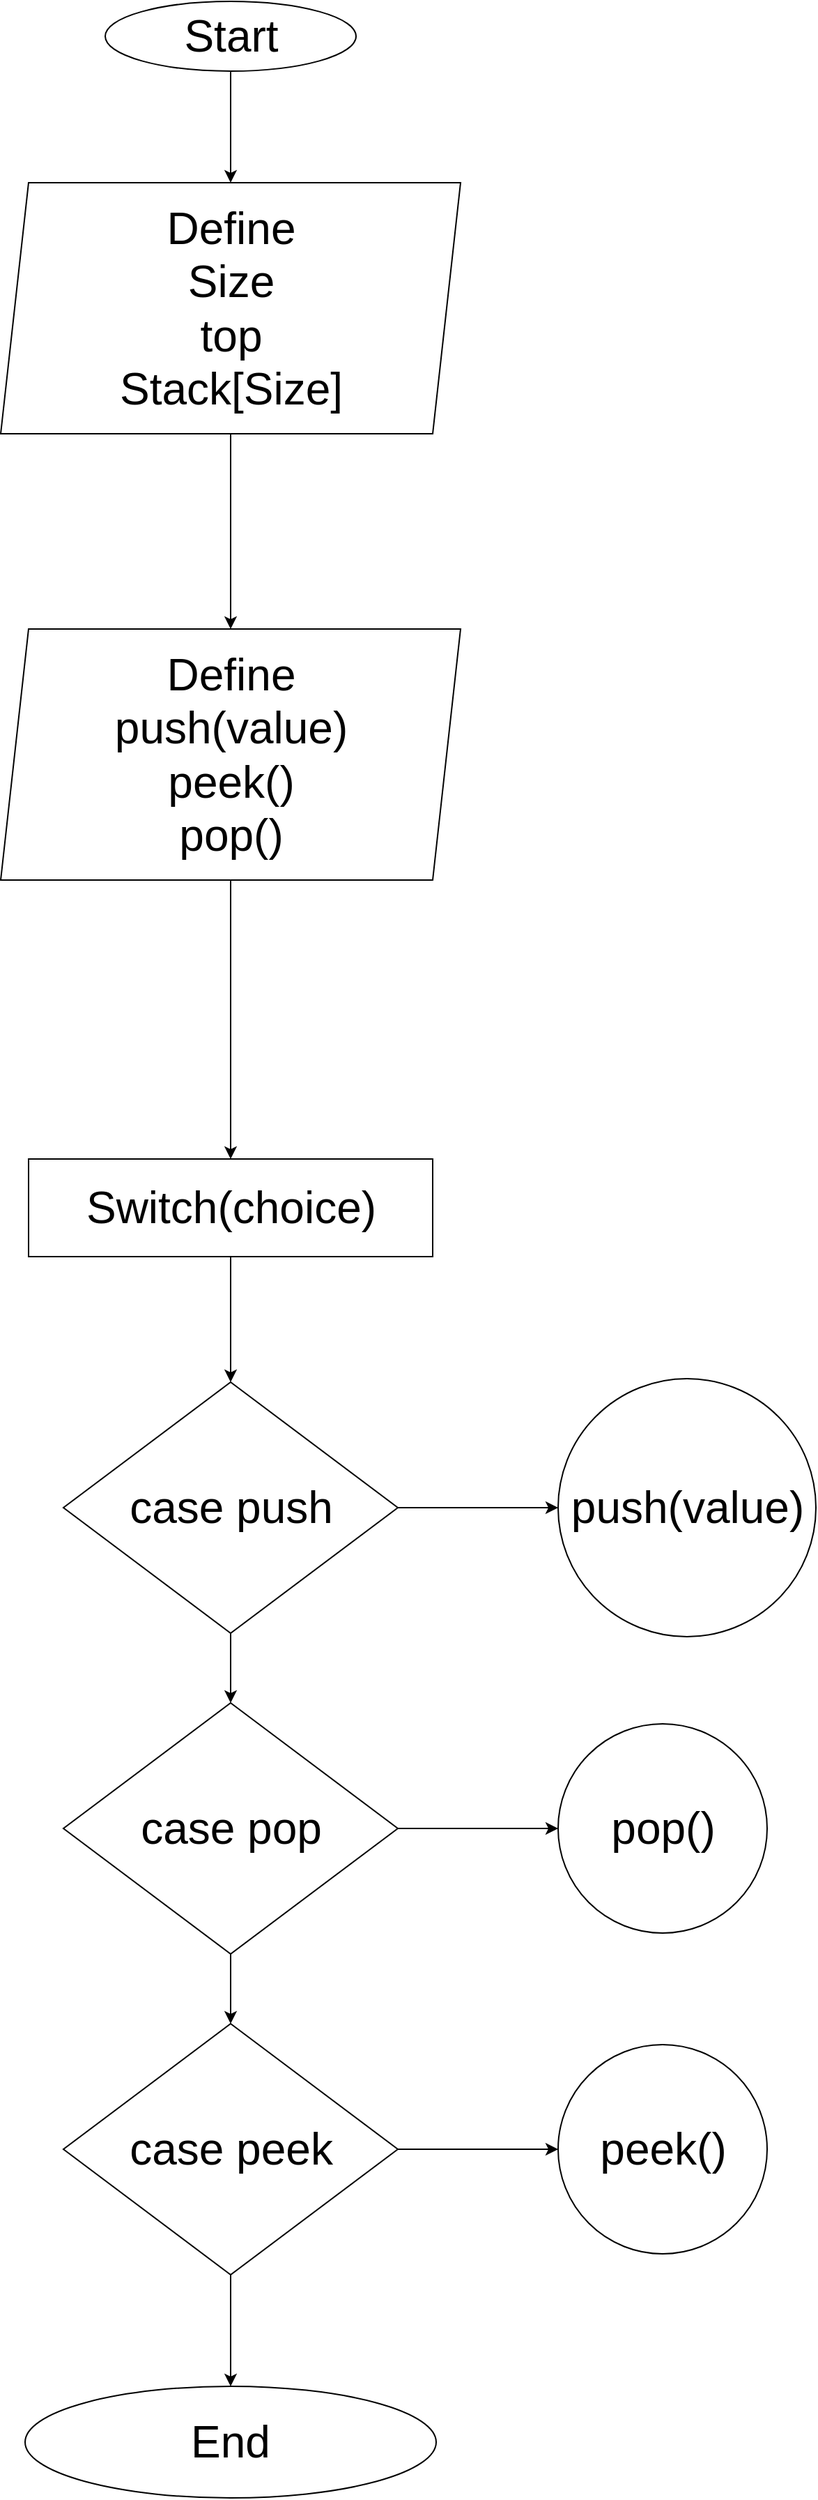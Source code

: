 <mxfile>
    <diagram id="nH85DiNkzWbdHEiLWMJn" name="Page-1">
        <mxGraphModel dx="2132" dy="2316" grid="1" gridSize="10" guides="1" tooltips="1" connect="1" arrows="1" fold="1" page="1" pageScale="1" pageWidth="850" pageHeight="1100" math="0" shadow="0">
            <root>
                <mxCell id="0"/>
                <mxCell id="1" parent="0"/>
                <mxCell id="6" style="edgeStyle=none;html=1;entryX=0.5;entryY=0;entryDx=0;entryDy=0;fontSize=32;" edge="1" parent="1" source="2" target="aUpSLuGtGkGOHyIR6Z2e-7">
                    <mxGeometry relative="1" as="geometry">
                        <mxPoint x="280" y="-980" as="targetPoint"/>
                    </mxGeometry>
                </mxCell>
                <mxCell id="2" value="&lt;font style=&quot;font-size: 32px;&quot;&gt;Start&lt;/font&gt;" style="ellipse;whiteSpace=wrap;html=1;" vertex="1" parent="1">
                    <mxGeometry x="187.5" y="-1100" width="180" height="50" as="geometry"/>
                </mxCell>
                <mxCell id="oV1d_YhZqYzimmoFaYNQ-11" style="edgeStyle=none;html=1;fontSize=32;" edge="1" parent="1" source="7" target="oV1d_YhZqYzimmoFaYNQ-9">
                    <mxGeometry relative="1" as="geometry"/>
                </mxCell>
                <mxCell id="7" value="Switch(choice)" style="rounded=0;whiteSpace=wrap;html=1;fontSize=32;" vertex="1" parent="1">
                    <mxGeometry x="132.5" y="-270" width="290" height="70" as="geometry"/>
                </mxCell>
                <mxCell id="oV1d_YhZqYzimmoFaYNQ-13" style="edgeStyle=none;html=1;entryX=0;entryY=0.5;entryDx=0;entryDy=0;fontSize=32;" edge="1" parent="1" source="oV1d_YhZqYzimmoFaYNQ-9" target="oV1d_YhZqYzimmoFaYNQ-12">
                    <mxGeometry relative="1" as="geometry"/>
                </mxCell>
                <mxCell id="oV1d_YhZqYzimmoFaYNQ-16" style="edgeStyle=none;html=1;fontSize=32;" edge="1" parent="1" source="oV1d_YhZqYzimmoFaYNQ-9" target="oV1d_YhZqYzimmoFaYNQ-19">
                    <mxGeometry relative="1" as="geometry">
                        <mxPoint x="277.5" y="120" as="targetPoint"/>
                    </mxGeometry>
                </mxCell>
                <mxCell id="oV1d_YhZqYzimmoFaYNQ-9" value="case push" style="rhombus;whiteSpace=wrap;html=1;fontSize=32;" vertex="1" parent="1">
                    <mxGeometry x="157.5" y="-110" width="240" height="180" as="geometry"/>
                </mxCell>
                <mxCell id="oV1d_YhZqYzimmoFaYNQ-12" value="push(value)" style="ellipse;whiteSpace=wrap;html=1;aspect=fixed;fontSize=32;" vertex="1" parent="1">
                    <mxGeometry x="512.5" y="-112.5" width="185" height="185" as="geometry"/>
                </mxCell>
                <mxCell id="oV1d_YhZqYzimmoFaYNQ-17" style="edgeStyle=none;html=1;entryX=0;entryY=0.5;entryDx=0;entryDy=0;fontSize=32;" edge="1" parent="1" source="oV1d_YhZqYzimmoFaYNQ-19" target="oV1d_YhZqYzimmoFaYNQ-20">
                    <mxGeometry relative="1" as="geometry"/>
                </mxCell>
                <mxCell id="oV1d_YhZqYzimmoFaYNQ-18" style="edgeStyle=none;html=1;fontSize=32;" edge="1" parent="1" source="oV1d_YhZqYzimmoFaYNQ-19">
                    <mxGeometry relative="1" as="geometry">
                        <mxPoint x="277.5" y="350" as="targetPoint"/>
                    </mxGeometry>
                </mxCell>
                <mxCell id="oV1d_YhZqYzimmoFaYNQ-19" value="case pop" style="rhombus;whiteSpace=wrap;html=1;fontSize=32;" vertex="1" parent="1">
                    <mxGeometry x="157.5" y="120" width="240" height="180" as="geometry"/>
                </mxCell>
                <mxCell id="oV1d_YhZqYzimmoFaYNQ-20" value="pop()" style="ellipse;whiteSpace=wrap;html=1;aspect=fixed;fontSize=32;" vertex="1" parent="1">
                    <mxGeometry x="512.5" y="135" width="150" height="150" as="geometry"/>
                </mxCell>
                <mxCell id="oV1d_YhZqYzimmoFaYNQ-21" style="edgeStyle=none;html=1;entryX=0;entryY=0.5;entryDx=0;entryDy=0;fontSize=32;" edge="1" parent="1" source="oV1d_YhZqYzimmoFaYNQ-23" target="oV1d_YhZqYzimmoFaYNQ-24">
                    <mxGeometry relative="1" as="geometry"/>
                </mxCell>
                <mxCell id="oV1d_YhZqYzimmoFaYNQ-22" style="edgeStyle=none;html=1;fontSize=32;entryX=0.5;entryY=0;entryDx=0;entryDy=0;" edge="1" parent="1" source="oV1d_YhZqYzimmoFaYNQ-23" target="oV1d_YhZqYzimmoFaYNQ-33">
                    <mxGeometry relative="1" as="geometry">
                        <mxPoint x="277.5" y="580" as="targetPoint"/>
                    </mxGeometry>
                </mxCell>
                <mxCell id="oV1d_YhZqYzimmoFaYNQ-23" value="case peek" style="rhombus;whiteSpace=wrap;html=1;fontSize=32;" vertex="1" parent="1">
                    <mxGeometry x="157.5" y="350" width="240" height="180" as="geometry"/>
                </mxCell>
                <mxCell id="oV1d_YhZqYzimmoFaYNQ-24" value="peek()" style="ellipse;whiteSpace=wrap;html=1;aspect=fixed;fontSize=32;" vertex="1" parent="1">
                    <mxGeometry x="512.5" y="365" width="150" height="150" as="geometry"/>
                </mxCell>
                <mxCell id="oV1d_YhZqYzimmoFaYNQ-33" value="End" style="ellipse;whiteSpace=wrap;html=1;fontSize=32;" vertex="1" parent="1">
                    <mxGeometry x="130" y="610" width="295" height="80" as="geometry"/>
                </mxCell>
                <mxCell id="OdDct5ZYtNu8QlP07SlH-8" style="edgeStyle=none;html=1;entryX=0.5;entryY=0;entryDx=0;entryDy=0;fontSize=16;" edge="1" parent="1" source="aUpSLuGtGkGOHyIR6Z2e-7" target="OdDct5ZYtNu8QlP07SlH-7">
                    <mxGeometry relative="1" as="geometry"/>
                </mxCell>
                <mxCell id="aUpSLuGtGkGOHyIR6Z2e-7" value="&lt;span style=&quot;font-size: 32px;&quot;&gt;Define&lt;/span&gt;&lt;br style=&quot;font-size: 32px;&quot;&gt;&lt;span style=&quot;font-size: 32px;&quot;&gt;Size&lt;/span&gt;&lt;br style=&quot;font-size: 32px;&quot;&gt;&lt;span style=&quot;font-size: 32px;&quot;&gt;top&lt;/span&gt;&lt;br style=&quot;font-size: 32px;&quot;&gt;&lt;span style=&quot;font-size: 32px;&quot;&gt;Stack[Size]&lt;/span&gt;" style="shape=parallelogram;perimeter=parallelogramPerimeter;whiteSpace=wrap;html=1;fixedSize=1;rounded=0;fontSize=16;" vertex="1" parent="1">
                    <mxGeometry x="112.5" y="-970" width="330" height="180" as="geometry"/>
                </mxCell>
                <mxCell id="OdDct5ZYtNu8QlP07SlH-9" style="edgeStyle=none;html=1;entryX=0.5;entryY=0;entryDx=0;entryDy=0;fontSize=16;" edge="1" parent="1" source="OdDct5ZYtNu8QlP07SlH-7" target="7">
                    <mxGeometry relative="1" as="geometry"/>
                </mxCell>
                <mxCell id="OdDct5ZYtNu8QlP07SlH-7" value="&lt;span style=&quot;font-size: 32px;&quot;&gt;Define&lt;/span&gt;&lt;br style=&quot;font-size: 32px;&quot;&gt;&lt;span style=&quot;font-size: 32px;&quot;&gt;push(value)&lt;/span&gt;&lt;br style=&quot;font-size: 32px;&quot;&gt;&lt;span style=&quot;font-size: 32px;&quot;&gt;peek()&lt;/span&gt;&lt;br style=&quot;font-size: 32px;&quot;&gt;&lt;span style=&quot;font-size: 32px;&quot;&gt;pop()&lt;/span&gt;" style="shape=parallelogram;perimeter=parallelogramPerimeter;whiteSpace=wrap;html=1;fixedSize=1;rounded=0;fontSize=16;" vertex="1" parent="1">
                    <mxGeometry x="112.5" y="-650" width="330" height="180" as="geometry"/>
                </mxCell>
            </root>
        </mxGraphModel>
    </diagram>
    <diagram id="5xx0j_rFoWXcg1_-KG30" name="Page-2">
        <mxGraphModel dx="1066" dy="1708" grid="1" gridSize="10" guides="1" tooltips="1" connect="1" arrows="1" fold="1" page="1" pageScale="1" pageWidth="850" pageHeight="1100" math="0" shadow="0">
            <root>
                <mxCell id="0"/>
                <mxCell id="1" parent="0"/>
                <mxCell id="4wlrsYFEW9-J6vExfLbA-1" style="edgeStyle=none;html=1;entryX=0.5;entryY=0;entryDx=0;entryDy=0;fontSize=16;" edge="1" parent="1" source="ZA_WsSl_HOhdNqd6U6z9-1" target="ZA_WsSl_HOhdNqd6U6z9-2">
                    <mxGeometry relative="1" as="geometry"/>
                </mxCell>
                <mxCell id="ZA_WsSl_HOhdNqd6U6z9-1" value="&lt;font style=&quot;font-size: 16px;&quot;&gt;push()&lt;/font&gt;" style="ellipse;whiteSpace=wrap;html=1;aspect=fixed;fontSize=32;" vertex="1" parent="1">
                    <mxGeometry x="140" y="-860" width="100" height="100" as="geometry"/>
                </mxCell>
                <mxCell id="ZA_WsSl_HOhdNqd6U6z9-2" value="READ value" style="shape=parallelogram;perimeter=parallelogramPerimeter;whiteSpace=wrap;html=1;fixedSize=1;fontSize=16;" vertex="1" parent="1">
                    <mxGeometry x="130" y="-720" width="120" height="60" as="geometry"/>
                </mxCell>
            </root>
        </mxGraphModel>
    </diagram>
</mxfile>